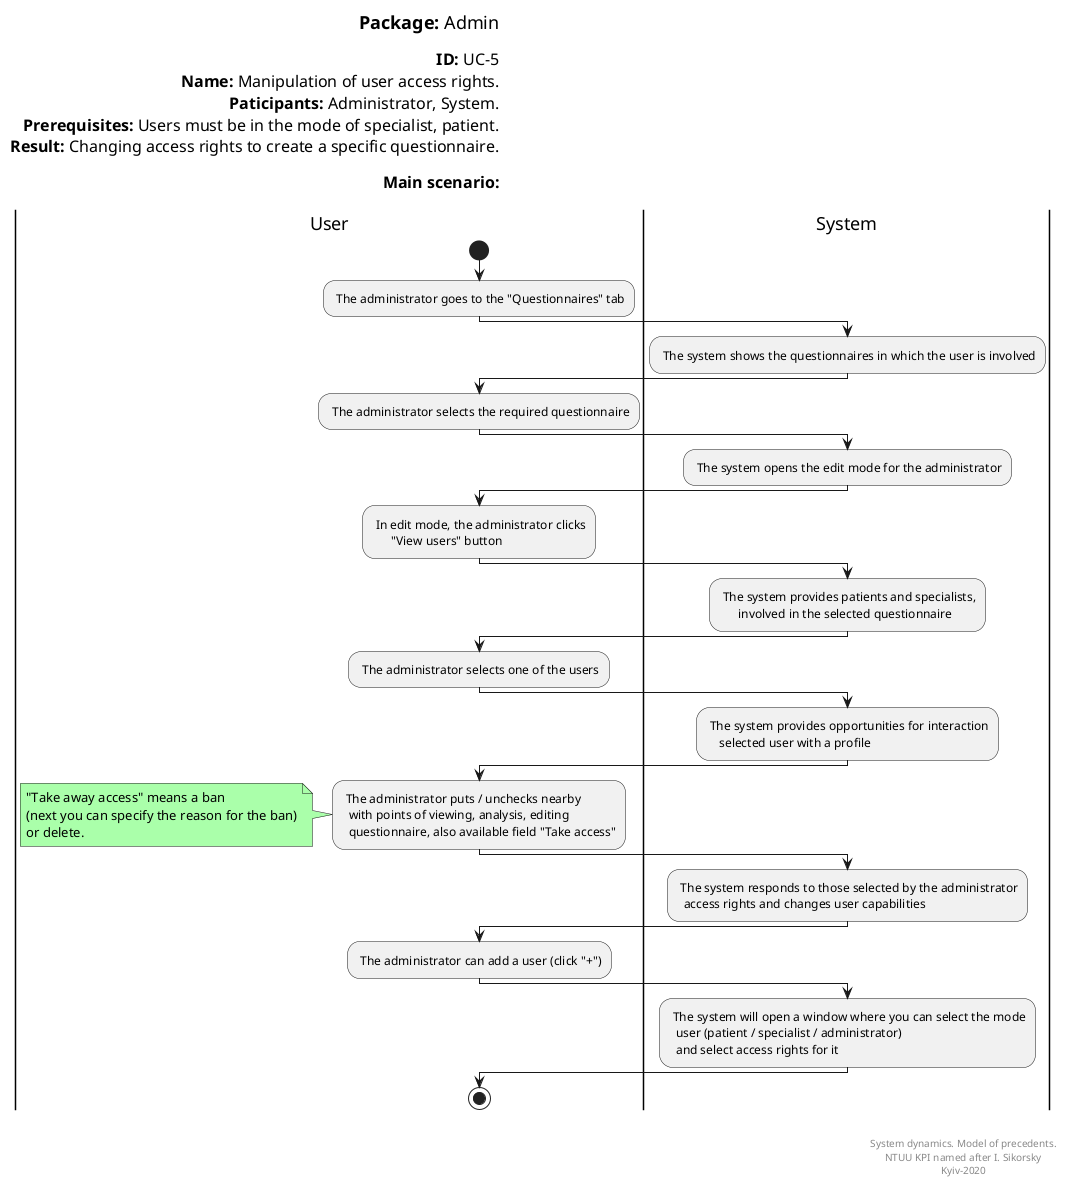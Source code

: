  @startuml Privileges&Ban
left header
<font color=000 size=18><b>Package:</b> Admin

<font color=000 size=16><b>ID:</b> UC-5
<font color=000 size=16><b>Name:</b> Manipulation of user access rights.
<font color=000 size=16><b>Paticipants:</b> Administrator, System.
<font color=000 size=16><b>Prerequisites:</b> Users must be in the mode of specialist, patient.
<font color=000 size=16><b>Result:</b> Changing access rights to create a specific questionnaire.

<font color=000 size=16><b>Main scenario:</b>

end header

|User|
start
: The administrator goes to the "Questionnaires" tab;

|System|
: The system shows the questionnaires in which the user is involved;

|User|
: The administrator selects the required questionnaire;

|System|
: The system opens the edit mode for the administrator;

|User|
: In edit mode, the administrator clicks
       "View users" button;

|System|
: The system provides patients and specialists,
       involved in the selected questionnaire;

|User|
: The administrator selects one of the users;

|System|
: The system provides opportunities for interaction
     selected user with a profile;

|User|
: The administrator puts / unchecks nearby
   with points of viewing, analysis, editing
   questionnaire, also available field "Take access";

note left #aaffaa
"Take away access" means a ban
(next you can specify the reason for the ban)
or delete.
end note

|System|
: The system responds to those selected by the administrator
   access rights and changes user capabilities;

|User|
: The administrator can add a user (click "+");

|System|
: The system will open a window where you can select the mode
   user (patient / specialist / administrator)
   and select access rights for it;

|User|
stop;

right footer


System dynamics. Model of precedents.
NTUU KPI named after I. Sikorsky
Kyiv-2020
end footer

@enduml
